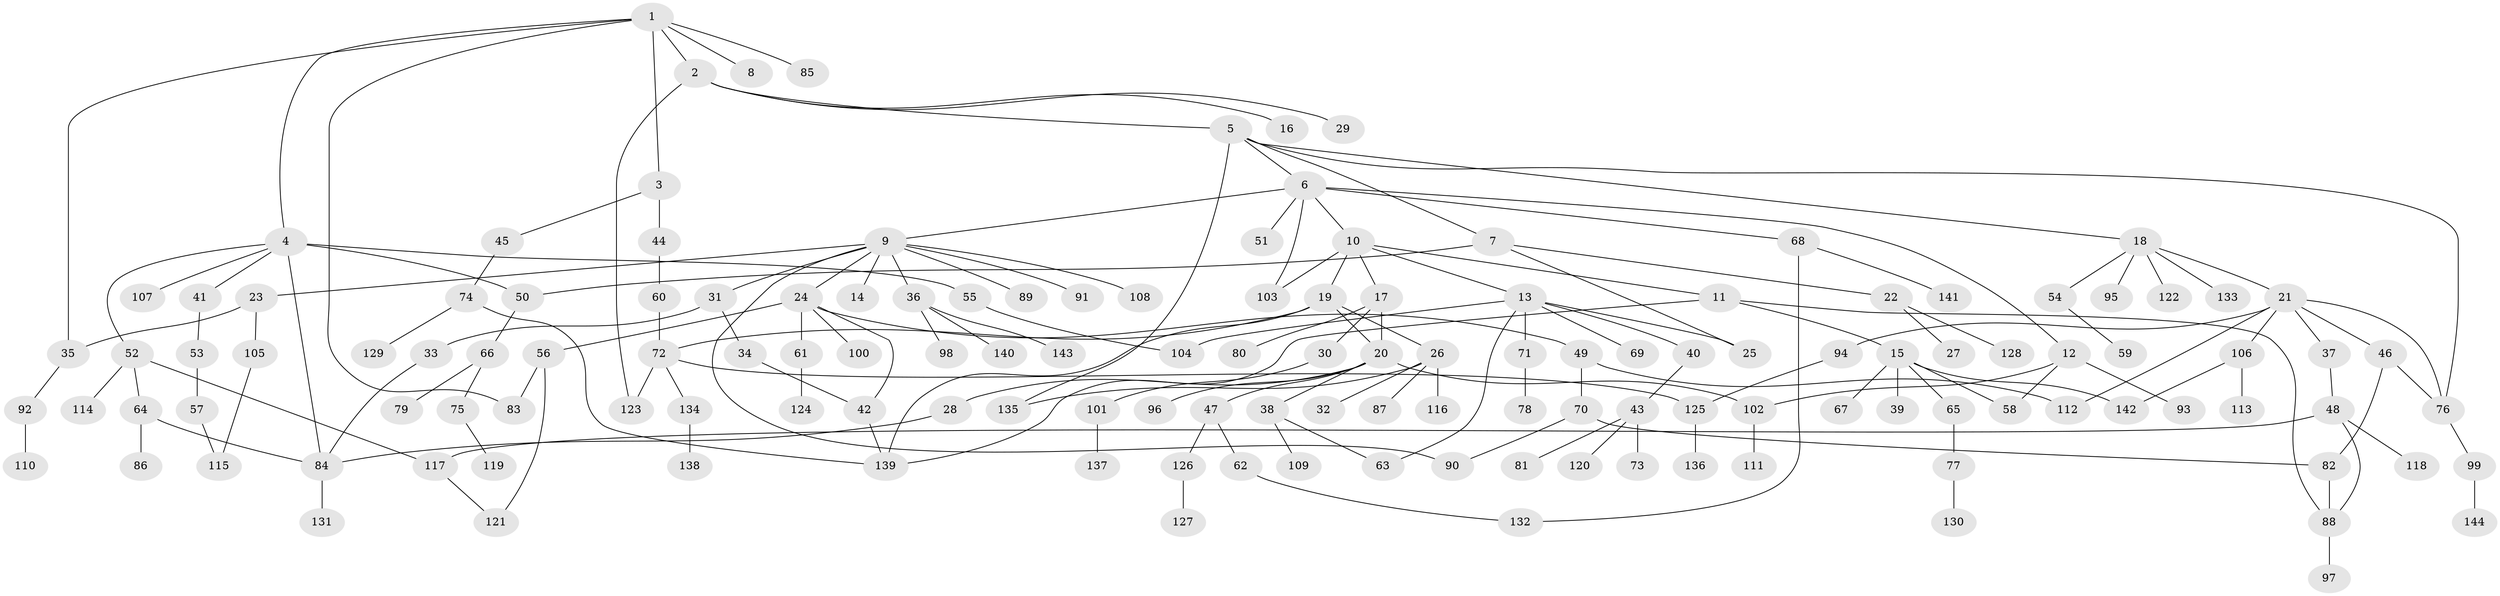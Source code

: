 // Generated by graph-tools (version 1.1) at 2025/25/03/09/25 03:25:30]
// undirected, 144 vertices, 176 edges
graph export_dot {
graph [start="1"]
  node [color=gray90,style=filled];
  1;
  2;
  3;
  4;
  5;
  6;
  7;
  8;
  9;
  10;
  11;
  12;
  13;
  14;
  15;
  16;
  17;
  18;
  19;
  20;
  21;
  22;
  23;
  24;
  25;
  26;
  27;
  28;
  29;
  30;
  31;
  32;
  33;
  34;
  35;
  36;
  37;
  38;
  39;
  40;
  41;
  42;
  43;
  44;
  45;
  46;
  47;
  48;
  49;
  50;
  51;
  52;
  53;
  54;
  55;
  56;
  57;
  58;
  59;
  60;
  61;
  62;
  63;
  64;
  65;
  66;
  67;
  68;
  69;
  70;
  71;
  72;
  73;
  74;
  75;
  76;
  77;
  78;
  79;
  80;
  81;
  82;
  83;
  84;
  85;
  86;
  87;
  88;
  89;
  90;
  91;
  92;
  93;
  94;
  95;
  96;
  97;
  98;
  99;
  100;
  101;
  102;
  103;
  104;
  105;
  106;
  107;
  108;
  109;
  110;
  111;
  112;
  113;
  114;
  115;
  116;
  117;
  118;
  119;
  120;
  121;
  122;
  123;
  124;
  125;
  126;
  127;
  128;
  129;
  130;
  131;
  132;
  133;
  134;
  135;
  136;
  137;
  138;
  139;
  140;
  141;
  142;
  143;
  144;
  1 -- 2;
  1 -- 3;
  1 -- 4;
  1 -- 8;
  1 -- 85;
  1 -- 35;
  1 -- 83;
  2 -- 5;
  2 -- 16;
  2 -- 29;
  2 -- 123;
  3 -- 44;
  3 -- 45;
  4 -- 41;
  4 -- 52;
  4 -- 55;
  4 -- 107;
  4 -- 50;
  4 -- 84;
  5 -- 6;
  5 -- 7;
  5 -- 18;
  5 -- 135;
  5 -- 76;
  6 -- 9;
  6 -- 10;
  6 -- 12;
  6 -- 51;
  6 -- 68;
  6 -- 103;
  7 -- 22;
  7 -- 25;
  7 -- 50;
  9 -- 14;
  9 -- 23;
  9 -- 24;
  9 -- 31;
  9 -- 36;
  9 -- 89;
  9 -- 90;
  9 -- 91;
  9 -- 108;
  10 -- 11;
  10 -- 13;
  10 -- 17;
  10 -- 19;
  10 -- 103;
  11 -- 15;
  11 -- 139;
  11 -- 88;
  12 -- 93;
  12 -- 102;
  12 -- 58;
  13 -- 40;
  13 -- 69;
  13 -- 71;
  13 -- 25;
  13 -- 63;
  13 -- 104;
  15 -- 39;
  15 -- 58;
  15 -- 65;
  15 -- 67;
  15 -- 142;
  17 -- 20;
  17 -- 30;
  17 -- 80;
  18 -- 21;
  18 -- 54;
  18 -- 95;
  18 -- 122;
  18 -- 133;
  19 -- 26;
  19 -- 72;
  19 -- 139;
  19 -- 20;
  20 -- 28;
  20 -- 38;
  20 -- 47;
  20 -- 96;
  20 -- 102;
  21 -- 37;
  21 -- 46;
  21 -- 94;
  21 -- 106;
  21 -- 112;
  21 -- 76;
  22 -- 27;
  22 -- 128;
  23 -- 35;
  23 -- 105;
  24 -- 42;
  24 -- 49;
  24 -- 56;
  24 -- 61;
  24 -- 100;
  26 -- 32;
  26 -- 87;
  26 -- 116;
  26 -- 135;
  28 -- 84;
  30 -- 101;
  31 -- 33;
  31 -- 34;
  33 -- 84;
  34 -- 42;
  35 -- 92;
  36 -- 98;
  36 -- 140;
  36 -- 143;
  37 -- 48;
  38 -- 63;
  38 -- 109;
  40 -- 43;
  41 -- 53;
  42 -- 139;
  43 -- 73;
  43 -- 81;
  43 -- 120;
  44 -- 60;
  45 -- 74;
  46 -- 76;
  46 -- 82;
  47 -- 62;
  47 -- 126;
  48 -- 88;
  48 -- 117;
  48 -- 118;
  49 -- 70;
  49 -- 112;
  50 -- 66;
  52 -- 64;
  52 -- 114;
  52 -- 117;
  53 -- 57;
  54 -- 59;
  55 -- 104;
  56 -- 83;
  56 -- 121;
  57 -- 115;
  60 -- 72;
  61 -- 124;
  62 -- 132;
  64 -- 86;
  64 -- 84;
  65 -- 77;
  66 -- 75;
  66 -- 79;
  68 -- 141;
  68 -- 132;
  70 -- 90;
  70 -- 82;
  71 -- 78;
  72 -- 123;
  72 -- 125;
  72 -- 134;
  74 -- 129;
  74 -- 139;
  75 -- 119;
  76 -- 99;
  77 -- 130;
  82 -- 88;
  84 -- 131;
  88 -- 97;
  92 -- 110;
  94 -- 125;
  99 -- 144;
  101 -- 137;
  102 -- 111;
  105 -- 115;
  106 -- 113;
  106 -- 142;
  117 -- 121;
  125 -- 136;
  126 -- 127;
  134 -- 138;
}
